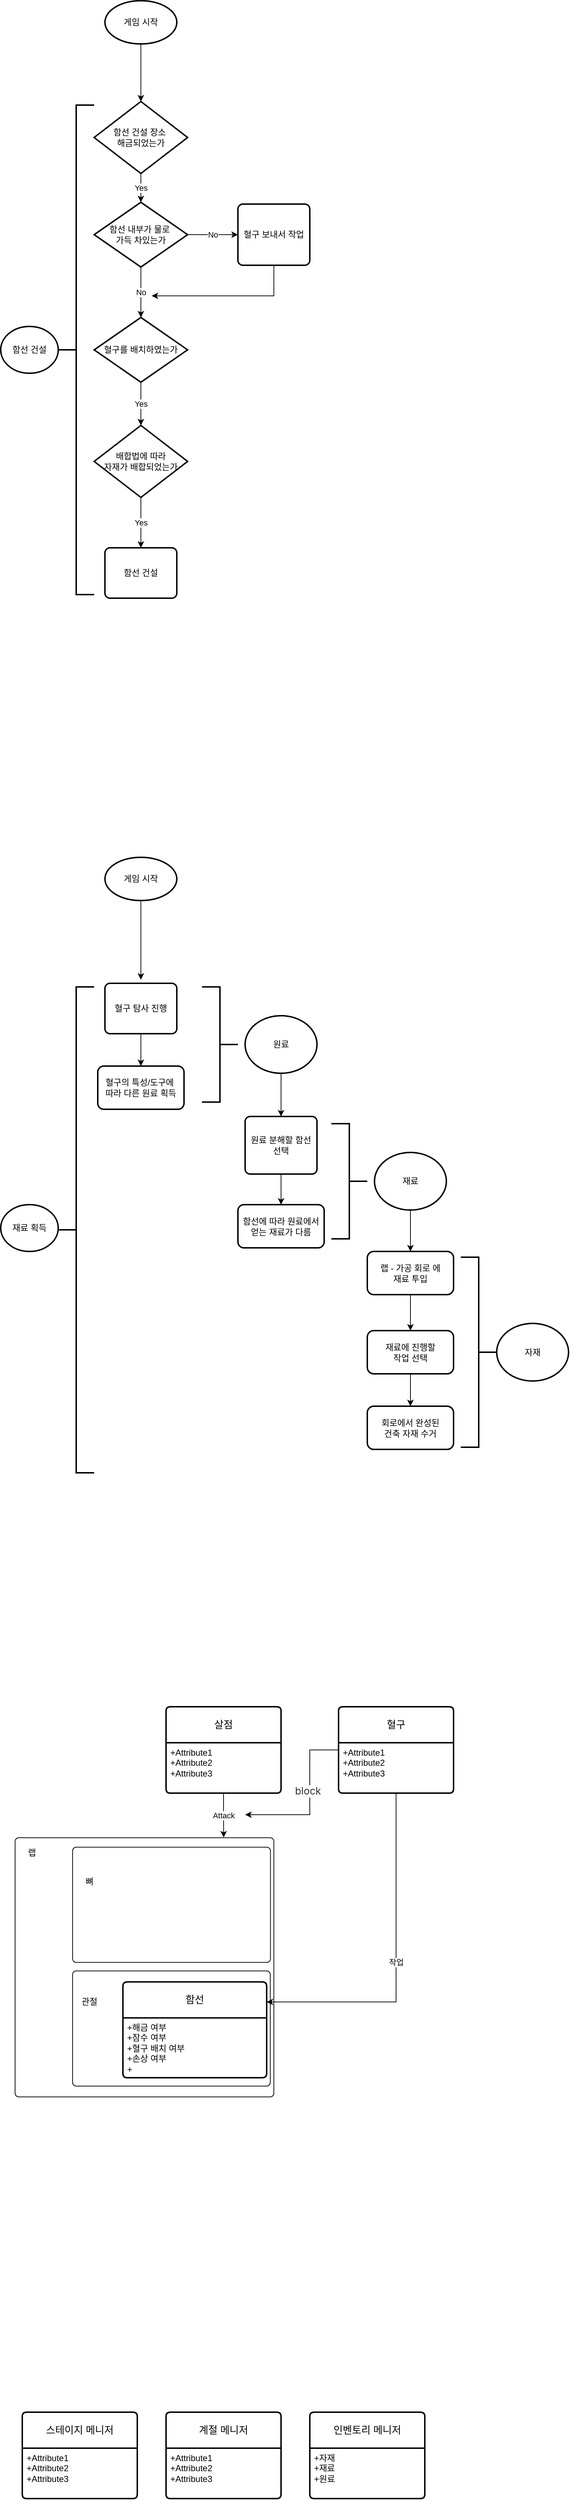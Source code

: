 <mxfile version="24.0.7" type="github">
  <diagram name="페이지-1" id="4t7fibF1LyRJ7PB56Ef2">
    <mxGraphModel dx="574" dy="316" grid="1" gridSize="10" guides="1" tooltips="1" connect="1" arrows="1" fold="1" page="1" pageScale="1" pageWidth="827" pageHeight="1169" math="0" shadow="0">
      <root>
        <mxCell id="0" />
        <mxCell id="1" parent="0" />
        <mxCell id="R08J2aAFIvRt77ZNCV5v-9" value="" style="edgeStyle=orthogonalEdgeStyle;rounded=0;orthogonalLoop=1;jettySize=auto;html=1;" edge="1" parent="1" source="R08J2aAFIvRt77ZNCV5v-1" target="R08J2aAFIvRt77ZNCV5v-2">
          <mxGeometry relative="1" as="geometry" />
        </mxCell>
        <mxCell id="R08J2aAFIvRt77ZNCV5v-1" value="게임 시작" style="strokeWidth=2;html=1;shape=mxgraph.flowchart.start_1;whiteSpace=wrap;" vertex="1" parent="1">
          <mxGeometry x="155" y="10" width="100" height="60" as="geometry" />
        </mxCell>
        <mxCell id="R08J2aAFIvRt77ZNCV5v-8" value="Yes" style="edgeStyle=orthogonalEdgeStyle;rounded=0;orthogonalLoop=1;jettySize=auto;html=1;" edge="1" parent="1" source="R08J2aAFIvRt77ZNCV5v-2" target="R08J2aAFIvRt77ZNCV5v-3">
          <mxGeometry relative="1" as="geometry" />
        </mxCell>
        <mxCell id="R08J2aAFIvRt77ZNCV5v-15" value="No" style="edgeStyle=orthogonalEdgeStyle;rounded=0;orthogonalLoop=1;jettySize=auto;html=1;exitX=1;exitY=0.5;exitDx=0;exitDy=0;exitPerimeter=0;" edge="1" parent="1" source="R08J2aAFIvRt77ZNCV5v-3" target="R08J2aAFIvRt77ZNCV5v-14">
          <mxGeometry relative="1" as="geometry">
            <mxPoint x="280" y="370.034" as="sourcePoint" />
            <Array as="points">
              <mxPoint x="310" y="335" />
              <mxPoint x="310" y="335" />
            </Array>
          </mxGeometry>
        </mxCell>
        <mxCell id="R08J2aAFIvRt77ZNCV5v-2" value="함선 건설 장소&amp;nbsp;&lt;div&gt;해금되었는가&lt;/div&gt;" style="strokeWidth=2;html=1;shape=mxgraph.flowchart.decision;whiteSpace=wrap;" vertex="1" parent="1">
          <mxGeometry x="140" y="150" width="130" height="100" as="geometry" />
        </mxCell>
        <mxCell id="R08J2aAFIvRt77ZNCV5v-7" value="No" style="edgeStyle=orthogonalEdgeStyle;rounded=0;orthogonalLoop=1;jettySize=auto;html=1;" edge="1" parent="1" source="R08J2aAFIvRt77ZNCV5v-3" target="R08J2aAFIvRt77ZNCV5v-4">
          <mxGeometry relative="1" as="geometry" />
        </mxCell>
        <mxCell id="R08J2aAFIvRt77ZNCV5v-3" value="함선 내부가 물로&amp;nbsp;&lt;div&gt;가득 차있는가&lt;/div&gt;" style="strokeWidth=2;html=1;shape=mxgraph.flowchart.decision;whiteSpace=wrap;" vertex="1" parent="1">
          <mxGeometry x="140" y="290" width="130" height="90" as="geometry" />
        </mxCell>
        <mxCell id="R08J2aAFIvRt77ZNCV5v-6" value="Yes" style="edgeStyle=orthogonalEdgeStyle;rounded=0;orthogonalLoop=1;jettySize=auto;html=1;" edge="1" parent="1" source="R08J2aAFIvRt77ZNCV5v-4" target="R08J2aAFIvRt77ZNCV5v-5">
          <mxGeometry relative="1" as="geometry" />
        </mxCell>
        <mxCell id="R08J2aAFIvRt77ZNCV5v-4" value="혈구를 배치하였는가" style="strokeWidth=2;html=1;shape=mxgraph.flowchart.decision;whiteSpace=wrap;" vertex="1" parent="1">
          <mxGeometry x="140" y="450" width="130" height="90" as="geometry" />
        </mxCell>
        <mxCell id="R08J2aAFIvRt77ZNCV5v-11" value="Yes" style="edgeStyle=orthogonalEdgeStyle;rounded=0;orthogonalLoop=1;jettySize=auto;html=1;" edge="1" parent="1" source="R08J2aAFIvRt77ZNCV5v-5" target="R08J2aAFIvRt77ZNCV5v-10">
          <mxGeometry relative="1" as="geometry" />
        </mxCell>
        <mxCell id="R08J2aAFIvRt77ZNCV5v-5" value="배합법에 따라&lt;div&gt;자재가 배합되었는가&lt;/div&gt;" style="strokeWidth=2;html=1;shape=mxgraph.flowchart.decision;whiteSpace=wrap;" vertex="1" parent="1">
          <mxGeometry x="140" y="600" width="130" height="100" as="geometry" />
        </mxCell>
        <mxCell id="R08J2aAFIvRt77ZNCV5v-10" value="함선 건설" style="rounded=1;whiteSpace=wrap;html=1;absoluteArcSize=1;arcSize=14;strokeWidth=2;" vertex="1" parent="1">
          <mxGeometry x="155" y="770" width="100" height="70" as="geometry" />
        </mxCell>
        <mxCell id="R08J2aAFIvRt77ZNCV5v-17" value="" style="edgeStyle=orthogonalEdgeStyle;rounded=0;orthogonalLoop=1;jettySize=auto;html=1;exitX=0.5;exitY=1;exitDx=0;exitDy=0;" edge="1" parent="1" source="R08J2aAFIvRt77ZNCV5v-14">
          <mxGeometry relative="1" as="geometry">
            <mxPoint x="392" y="430" as="sourcePoint" />
            <mxPoint x="220" y="420" as="targetPoint" />
            <Array as="points">
              <mxPoint x="390" y="420" />
              <mxPoint x="230" y="420" />
            </Array>
          </mxGeometry>
        </mxCell>
        <mxCell id="R08J2aAFIvRt77ZNCV5v-14" value="혈구 보내서 작업" style="rounded=1;whiteSpace=wrap;html=1;absoluteArcSize=1;arcSize=14;strokeWidth=2;" vertex="1" parent="1">
          <mxGeometry x="340" y="292.5" width="100" height="85" as="geometry" />
        </mxCell>
        <mxCell id="R08J2aAFIvRt77ZNCV5v-18" value="" style="strokeWidth=2;html=1;shape=mxgraph.flowchart.annotation_2;align=left;labelPosition=right;pointerEvents=1;" vertex="1" parent="1">
          <mxGeometry x="90" y="155" width="50" height="680" as="geometry" />
        </mxCell>
        <mxCell id="R08J2aAFIvRt77ZNCV5v-23" value="함선 건설" style="ellipse;whiteSpace=wrap;html=1;align=center;strokeWidth=2;pointerEvents=1;" vertex="1" parent="1">
          <mxGeometry x="10" y="462.5" width="80" height="65" as="geometry" />
        </mxCell>
        <mxCell id="R08J2aAFIvRt77ZNCV5v-41" value="" style="edgeStyle=orthogonalEdgeStyle;rounded=0;orthogonalLoop=1;jettySize=auto;html=1;" edge="1" source="R08J2aAFIvRt77ZNCV5v-42" parent="1">
          <mxGeometry relative="1" as="geometry">
            <mxPoint x="205" y="1370" as="targetPoint" />
          </mxGeometry>
        </mxCell>
        <mxCell id="R08J2aAFIvRt77ZNCV5v-42" value="게임 시작" style="strokeWidth=2;html=1;shape=mxgraph.flowchart.start_1;whiteSpace=wrap;" vertex="1" parent="1">
          <mxGeometry x="155" y="1200" width="100" height="60" as="geometry" />
        </mxCell>
        <mxCell id="R08J2aAFIvRt77ZNCV5v-55" value="" style="strokeWidth=2;html=1;shape=mxgraph.flowchart.annotation_2;align=left;labelPosition=right;pointerEvents=1;" vertex="1" parent="1">
          <mxGeometry x="90" y="1380" width="50" height="675" as="geometry" />
        </mxCell>
        <mxCell id="R08J2aAFIvRt77ZNCV5v-56" value="재료 획득" style="ellipse;whiteSpace=wrap;html=1;align=center;strokeWidth=2;pointerEvents=1;" vertex="1" parent="1">
          <mxGeometry x="10" y="1682.5" width="80" height="65" as="geometry" />
        </mxCell>
        <mxCell id="R08J2aAFIvRt77ZNCV5v-59" value="" style="edgeStyle=orthogonalEdgeStyle;rounded=0;orthogonalLoop=1;jettySize=auto;html=1;" edge="1" parent="1" source="R08J2aAFIvRt77ZNCV5v-57" target="R08J2aAFIvRt77ZNCV5v-58">
          <mxGeometry relative="1" as="geometry" />
        </mxCell>
        <mxCell id="R08J2aAFIvRt77ZNCV5v-57" value="혈구 탐사 진행" style="rounded=1;whiteSpace=wrap;html=1;absoluteArcSize=1;arcSize=14;strokeWidth=2;" vertex="1" parent="1">
          <mxGeometry x="155" y="1375" width="100" height="70" as="geometry" />
        </mxCell>
        <mxCell id="R08J2aAFIvRt77ZNCV5v-58" value="혈구의 특성/도구에&amp;nbsp;&lt;div&gt;따라 다른 원료 획득&lt;/div&gt;" style="rounded=1;whiteSpace=wrap;html=1;arcSize=14;strokeWidth=2;" vertex="1" parent="1">
          <mxGeometry x="145" y="1490" width="120" height="60" as="geometry" />
        </mxCell>
        <mxCell id="R08J2aAFIvRt77ZNCV5v-60" style="edgeStyle=orthogonalEdgeStyle;rounded=0;orthogonalLoop=1;jettySize=auto;html=1;exitX=0.5;exitY=1;exitDx=0;exitDy=0;" edge="1" parent="1" source="R08J2aAFIvRt77ZNCV5v-58" target="R08J2aAFIvRt77ZNCV5v-58">
          <mxGeometry relative="1" as="geometry" />
        </mxCell>
        <mxCell id="R08J2aAFIvRt77ZNCV5v-61" value="" style="strokeWidth=2;html=1;shape=mxgraph.flowchart.annotation_2;align=left;labelPosition=right;pointerEvents=1;rotation=-180;" vertex="1" parent="1">
          <mxGeometry x="290" y="1380" width="50" height="160" as="geometry" />
        </mxCell>
        <mxCell id="R08J2aAFIvRt77ZNCV5v-64" value="" style="edgeStyle=orthogonalEdgeStyle;rounded=0;orthogonalLoop=1;jettySize=auto;html=1;" edge="1" parent="1" source="R08J2aAFIvRt77ZNCV5v-62" target="R08J2aAFIvRt77ZNCV5v-63">
          <mxGeometry relative="1" as="geometry" />
        </mxCell>
        <mxCell id="R08J2aAFIvRt77ZNCV5v-62" value="원료" style="strokeWidth=2;html=1;shape=mxgraph.flowchart.start_2;whiteSpace=wrap;" vertex="1" parent="1">
          <mxGeometry x="350" y="1420" width="100" height="80" as="geometry" />
        </mxCell>
        <mxCell id="R08J2aAFIvRt77ZNCV5v-66" value="" style="edgeStyle=orthogonalEdgeStyle;rounded=0;orthogonalLoop=1;jettySize=auto;html=1;" edge="1" parent="1" source="R08J2aAFIvRt77ZNCV5v-63" target="R08J2aAFIvRt77ZNCV5v-65">
          <mxGeometry relative="1" as="geometry" />
        </mxCell>
        <mxCell id="R08J2aAFIvRt77ZNCV5v-63" value="원료 분해할 함선 선택" style="rounded=1;whiteSpace=wrap;html=1;absoluteArcSize=1;arcSize=14;strokeWidth=2;" vertex="1" parent="1">
          <mxGeometry x="350" y="1560" width="100" height="80" as="geometry" />
        </mxCell>
        <mxCell id="R08J2aAFIvRt77ZNCV5v-65" value="함선에 따라 원료에서 얻는 재료가 다름" style="rounded=1;whiteSpace=wrap;html=1;arcSize=14;strokeWidth=2;" vertex="1" parent="1">
          <mxGeometry x="340" y="1682.5" width="120" height="60" as="geometry" />
        </mxCell>
        <mxCell id="R08J2aAFIvRt77ZNCV5v-67" value="" style="strokeWidth=2;html=1;shape=mxgraph.flowchart.annotation_2;align=left;labelPosition=right;pointerEvents=1;rotation=-180;" vertex="1" parent="1">
          <mxGeometry x="470" y="1570" width="50" height="160" as="geometry" />
        </mxCell>
        <mxCell id="R08J2aAFIvRt77ZNCV5v-68" value="자재" style="strokeWidth=2;html=1;shape=mxgraph.flowchart.start_2;whiteSpace=wrap;" vertex="1" parent="1">
          <mxGeometry x="700" y="1847.5" width="100" height="80" as="geometry" />
        </mxCell>
        <mxCell id="R08J2aAFIvRt77ZNCV5v-79" value="" style="edgeStyle=orthogonalEdgeStyle;rounded=0;orthogonalLoop=1;jettySize=auto;html=1;" edge="1" parent="1" source="R08J2aAFIvRt77ZNCV5v-69" target="R08J2aAFIvRt77ZNCV5v-71">
          <mxGeometry relative="1" as="geometry" />
        </mxCell>
        <mxCell id="R08J2aAFIvRt77ZNCV5v-69" value="랩 - 가공 회로 에&lt;div&gt;재료 투입&lt;/div&gt;" style="rounded=1;whiteSpace=wrap;html=1;strokeWidth=2;" vertex="1" parent="1">
          <mxGeometry x="520" y="1747.5" width="120" height="60" as="geometry" />
        </mxCell>
        <mxCell id="R08J2aAFIvRt77ZNCV5v-74" value="" style="edgeStyle=orthogonalEdgeStyle;rounded=0;orthogonalLoop=1;jettySize=auto;html=1;" edge="1" parent="1" source="R08J2aAFIvRt77ZNCV5v-71" target="R08J2aAFIvRt77ZNCV5v-73">
          <mxGeometry relative="1" as="geometry" />
        </mxCell>
        <mxCell id="R08J2aAFIvRt77ZNCV5v-71" value="재료에 진행할&lt;div&gt;작업 선택&lt;/div&gt;" style="rounded=1;whiteSpace=wrap;html=1;strokeWidth=2;" vertex="1" parent="1">
          <mxGeometry x="520" y="1857.5" width="120" height="60" as="geometry" />
        </mxCell>
        <mxCell id="R08J2aAFIvRt77ZNCV5v-73" value="회로에서 완성된&lt;div&gt;건축 자재 수거&lt;/div&gt;" style="rounded=1;whiteSpace=wrap;html=1;strokeWidth=2;" vertex="1" parent="1">
          <mxGeometry x="520" y="1962.5" width="120" height="60" as="geometry" />
        </mxCell>
        <mxCell id="R08J2aAFIvRt77ZNCV5v-75" value="" style="strokeWidth=2;html=1;shape=mxgraph.flowchart.annotation_2;align=left;labelPosition=right;pointerEvents=1;rotation=-180;" vertex="1" parent="1">
          <mxGeometry x="650" y="1755.5" width="50" height="264" as="geometry" />
        </mxCell>
        <mxCell id="R08J2aAFIvRt77ZNCV5v-78" value="" style="edgeStyle=orthogonalEdgeStyle;rounded=0;orthogonalLoop=1;jettySize=auto;html=1;" edge="1" parent="1" source="R08J2aAFIvRt77ZNCV5v-77" target="R08J2aAFIvRt77ZNCV5v-69">
          <mxGeometry relative="1" as="geometry" />
        </mxCell>
        <mxCell id="R08J2aAFIvRt77ZNCV5v-77" value="재료" style="strokeWidth=2;html=1;shape=mxgraph.flowchart.start_2;whiteSpace=wrap;" vertex="1" parent="1">
          <mxGeometry x="530" y="1610" width="100" height="80" as="geometry" />
        </mxCell>
        <mxCell id="R08J2aAFIvRt77ZNCV5v-161" value="" style="edgeStyle=orthogonalEdgeStyle;rounded=0;orthogonalLoop=1;jettySize=auto;html=1;" edge="1" parent="1" source="R08J2aAFIvRt77ZNCV5v-80">
          <mxGeometry relative="1" as="geometry">
            <mxPoint x="350" y="2530" as="targetPoint" />
            <Array as="points">
              <mxPoint x="440" y="2440" />
              <mxPoint x="440" y="2530" />
            </Array>
          </mxGeometry>
        </mxCell>
        <mxCell id="R08J2aAFIvRt77ZNCV5v-163" value="&lt;span style=&quot;color: rgb(51, 51, 51); font-family: -apple-system, BlinkMacSystemFont, &amp;quot;Helvetica Neue&amp;quot;, Arial, &amp;quot;Microsoft Yahei&amp;quot;, simsun, &amp;quot;Apple SD Gothic Neo&amp;quot;, NanumGothic, Dotum, 새굴림, sans-serif; font-size: 14px; text-align: left; text-wrap: wrap;&quot;&gt;block&lt;/span&gt;" style="edgeLabel;html=1;align=center;verticalAlign=middle;resizable=0;points=[];" vertex="1" connectable="0" parent="R08J2aAFIvRt77ZNCV5v-161">
          <mxGeometry x="-0.119" y="-3" relative="1" as="geometry">
            <mxPoint as="offset" />
          </mxGeometry>
        </mxCell>
        <mxCell id="R08J2aAFIvRt77ZNCV5v-80" value="혈구" style="swimlane;childLayout=stackLayout;horizontal=1;startSize=50;horizontalStack=0;rounded=1;fontSize=14;fontStyle=0;strokeWidth=2;resizeParent=0;resizeLast=1;shadow=0;dashed=0;align=center;arcSize=4;whiteSpace=wrap;html=1;" vertex="1" parent="1">
          <mxGeometry x="480" y="2380" width="160" height="120" as="geometry" />
        </mxCell>
        <mxCell id="R08J2aAFIvRt77ZNCV5v-81" value="+Attribute1&#xa;+Attribute2&#xa;+Attribute3" style="align=left;strokeColor=none;fillColor=none;spacingLeft=4;fontSize=12;verticalAlign=top;resizable=0;rotatable=0;part=1;html=1;" vertex="1" parent="R08J2aAFIvRt77ZNCV5v-80">
          <mxGeometry y="50" width="160" height="70" as="geometry" />
        </mxCell>
        <mxCell id="R08J2aAFIvRt77ZNCV5v-160" value="Attack" style="edgeStyle=orthogonalEdgeStyle;rounded=0;orthogonalLoop=1;jettySize=auto;html=1;entryX=0.806;entryY=-0.001;entryDx=0;entryDy=0;entryPerimeter=0;" edge="1" parent="1" source="R08J2aAFIvRt77ZNCV5v-82" target="R08J2aAFIvRt77ZNCV5v-141">
          <mxGeometry relative="1" as="geometry">
            <mxPoint x="320" y="2640" as="targetPoint" />
            <Array as="points" />
          </mxGeometry>
        </mxCell>
        <mxCell id="R08J2aAFIvRt77ZNCV5v-82" value="살점" style="swimlane;childLayout=stackLayout;horizontal=1;startSize=50;horizontalStack=0;rounded=1;fontSize=14;fontStyle=0;strokeWidth=2;resizeParent=0;resizeLast=1;shadow=0;dashed=0;align=center;arcSize=4;whiteSpace=wrap;html=1;" vertex="1" parent="1">
          <mxGeometry x="240" y="2380" width="160" height="120" as="geometry" />
        </mxCell>
        <mxCell id="R08J2aAFIvRt77ZNCV5v-83" value="+Attribute1&#xa;+Attribute2&#xa;+Attribute3" style="align=left;strokeColor=none;fillColor=none;spacingLeft=4;fontSize=12;verticalAlign=top;resizable=0;rotatable=0;part=1;html=1;" vertex="1" parent="R08J2aAFIvRt77ZNCV5v-82">
          <mxGeometry y="50" width="160" height="70" as="geometry" />
        </mxCell>
        <mxCell id="R08J2aAFIvRt77ZNCV5v-86" value="인벤토리 메니저" style="swimlane;childLayout=stackLayout;horizontal=1;startSize=50;horizontalStack=0;rounded=1;fontSize=14;fontStyle=0;strokeWidth=2;resizeParent=0;resizeLast=1;shadow=0;dashed=0;align=center;arcSize=4;whiteSpace=wrap;html=1;" vertex="1" parent="1">
          <mxGeometry x="440" y="3360" width="160" height="120" as="geometry" />
        </mxCell>
        <mxCell id="R08J2aAFIvRt77ZNCV5v-87" value="+자재&lt;br&gt;+재료&lt;br&gt;+원료" style="align=left;strokeColor=none;fillColor=none;spacingLeft=4;fontSize=12;verticalAlign=top;resizable=0;rotatable=0;part=1;html=1;" vertex="1" parent="R08J2aAFIvRt77ZNCV5v-86">
          <mxGeometry y="50" width="160" height="70" as="geometry" />
        </mxCell>
        <mxCell id="R08J2aAFIvRt77ZNCV5v-88" value="계절 메니저" style="swimlane;childLayout=stackLayout;horizontal=1;startSize=50;horizontalStack=0;rounded=1;fontSize=14;fontStyle=0;strokeWidth=2;resizeParent=0;resizeLast=1;shadow=0;dashed=0;align=center;arcSize=4;whiteSpace=wrap;html=1;" vertex="1" parent="1">
          <mxGeometry x="240" y="3360" width="160" height="120" as="geometry" />
        </mxCell>
        <mxCell id="R08J2aAFIvRt77ZNCV5v-89" value="+Attribute1&#xa;+Attribute2&#xa;+Attribute3" style="align=left;strokeColor=none;fillColor=none;spacingLeft=4;fontSize=12;verticalAlign=top;resizable=0;rotatable=0;part=1;html=1;" vertex="1" parent="R08J2aAFIvRt77ZNCV5v-88">
          <mxGeometry y="50" width="160" height="70" as="geometry" />
        </mxCell>
        <mxCell id="R08J2aAFIvRt77ZNCV5v-90" value="스테이지 메니저" style="swimlane;childLayout=stackLayout;horizontal=1;startSize=50;horizontalStack=0;rounded=1;fontSize=14;fontStyle=0;strokeWidth=2;resizeParent=0;resizeLast=1;shadow=0;dashed=0;align=center;arcSize=4;whiteSpace=wrap;html=1;" vertex="1" parent="1">
          <mxGeometry x="40" y="3360" width="160" height="120" as="geometry" />
        </mxCell>
        <mxCell id="R08J2aAFIvRt77ZNCV5v-91" value="+Attribute1&#xa;+Attribute2&#xa;+Attribute3" style="align=left;strokeColor=none;fillColor=none;spacingLeft=4;fontSize=12;verticalAlign=top;resizable=0;rotatable=0;part=1;html=1;" vertex="1" parent="R08J2aAFIvRt77ZNCV5v-90">
          <mxGeometry y="50" width="160" height="70" as="geometry" />
        </mxCell>
        <mxCell id="R08J2aAFIvRt77ZNCV5v-141" value="" style="rounded=1;absoluteArcSize=1;html=1;arcSize=10;" vertex="1" parent="1">
          <mxGeometry x="30" y="2562" width="360" height="360" as="geometry" />
        </mxCell>
        <mxCell id="R08J2aAFIvRt77ZNCV5v-149" value="" style="rounded=1;absoluteArcSize=1;html=1;arcSize=10;whiteSpace=wrap;points=[];strokeColor=inherit;fillColor=inherit;" vertex="1" parent="R08J2aAFIvRt77ZNCV5v-141">
          <mxGeometry x="80" y="185" width="275" height="160" as="geometry" />
        </mxCell>
        <mxCell id="R08J2aAFIvRt77ZNCV5v-142" value="&lt;span style=&quot;background-color: initial;&quot;&gt;랩&lt;/span&gt;" style="html=1;shape=mxgraph.er.anchor;whiteSpace=wrap;" vertex="1" parent="R08J2aAFIvRt77ZNCV5v-141">
          <mxGeometry x="-0.001" y="-20" width="47.368" height="81.818" as="geometry" />
        </mxCell>
        <mxCell id="R08J2aAFIvRt77ZNCV5v-140" value="" style="rounded=1;absoluteArcSize=1;html=1;arcSize=10;whiteSpace=wrap;points=[];strokeColor=inherit;fillColor=inherit;" vertex="1" parent="R08J2aAFIvRt77ZNCV5v-141">
          <mxGeometry x="80" y="13.18" width="275.26" height="160" as="geometry" />
        </mxCell>
        <mxCell id="R08J2aAFIvRt77ZNCV5v-147" value="&lt;span style=&quot;background-color: initial;&quot;&gt;뼈&lt;/span&gt;&lt;span style=&quot;color: rgba(0, 0, 0, 0); font-family: monospace; font-size: 0px; text-align: start; text-wrap: nowrap;&quot;&gt;%3CmxGraphModel%3E%3Croot%3E%3CmxCell%20id%3D%220%22%2F%3E%3CmxCell%20id%3D%221%22%20parent%3D%220%22%2F%3E%3CmxCell%20id%3D%222%22%20value%3D%22%26lt%3Bspan%20style%3D%26quot%3Bbackground-color%3A%20initial%3B%26quot%3B%26gt%3B%EB%9E%A9%26lt%3B%2Fspan%26gt%3B%22%20style%3D%22html%3D1%3Bshape%3Dmxgraph.er.anchor%3BwhiteSpace%3Dwrap%3B%22%20vertex%3D%221%22%20parent%3D%221%22%3E%3CmxGeometry%20x%3D%2240%22%20y%3D%222560%22%20width%3D%22100%22%20height%3D%22100%22%20as%3D%22geometry%22%2F%3E%3C%2FmxCell%3E%3C%2Froot%3E%3C%2FmxGraphModel%3E&lt;/span&gt;" style="html=1;shape=mxgraph.er.anchor;whiteSpace=wrap;" vertex="1" parent="R08J2aAFIvRt77ZNCV5v-141">
          <mxGeometry x="79.997" y="19.995" width="47.368" height="81.818" as="geometry" />
        </mxCell>
        <mxCell id="R08J2aAFIvRt77ZNCV5v-148" value="관절" style="html=1;shape=mxgraph.er.anchor;whiteSpace=wrap;" vertex="1" parent="R08J2aAFIvRt77ZNCV5v-141">
          <mxGeometry x="79.997" y="186.823" width="47.368" height="81.818" as="geometry" />
        </mxCell>
        <mxCell id="R08J2aAFIvRt77ZNCV5v-150" value="함선" style="swimlane;childLayout=stackLayout;horizontal=1;startSize=50;horizontalStack=0;rounded=1;fontSize=14;fontStyle=0;strokeWidth=2;resizeParent=0;resizeLast=1;shadow=0;dashed=0;align=center;arcSize=4;whiteSpace=wrap;html=1;" vertex="1" parent="R08J2aAFIvRt77ZNCV5v-141">
          <mxGeometry x="150" y="200.23" width="200" height="133.18" as="geometry" />
        </mxCell>
        <mxCell id="R08J2aAFIvRt77ZNCV5v-151" value="+해금 여부&lt;div&gt;+잠수 여부&lt;/div&gt;&lt;div&gt;+혈구 배치 여부&lt;/div&gt;&lt;div&gt;+손상 여부&lt;/div&gt;&lt;div&gt;+&amp;nbsp;&lt;/div&gt;" style="align=left;strokeColor=none;fillColor=none;spacingLeft=4;fontSize=12;verticalAlign=top;resizable=0;rotatable=0;part=1;html=1;" vertex="1" parent="R08J2aAFIvRt77ZNCV5v-150">
          <mxGeometry y="50" width="200" height="83.18" as="geometry" />
        </mxCell>
        <mxCell id="R08J2aAFIvRt77ZNCV5v-166" value="작업" style="edgeStyle=orthogonalEdgeStyle;rounded=0;orthogonalLoop=1;jettySize=auto;html=1;entryX=1;entryY=0.209;entryDx=0;entryDy=0;entryPerimeter=0;" edge="1" parent="1" source="R08J2aAFIvRt77ZNCV5v-80" target="R08J2aAFIvRt77ZNCV5v-150">
          <mxGeometry relative="1" as="geometry">
            <mxPoint x="560" y="2600" as="targetPoint" />
            <Array as="points">
              <mxPoint x="560" y="2790" />
            </Array>
          </mxGeometry>
        </mxCell>
      </root>
    </mxGraphModel>
  </diagram>
</mxfile>
